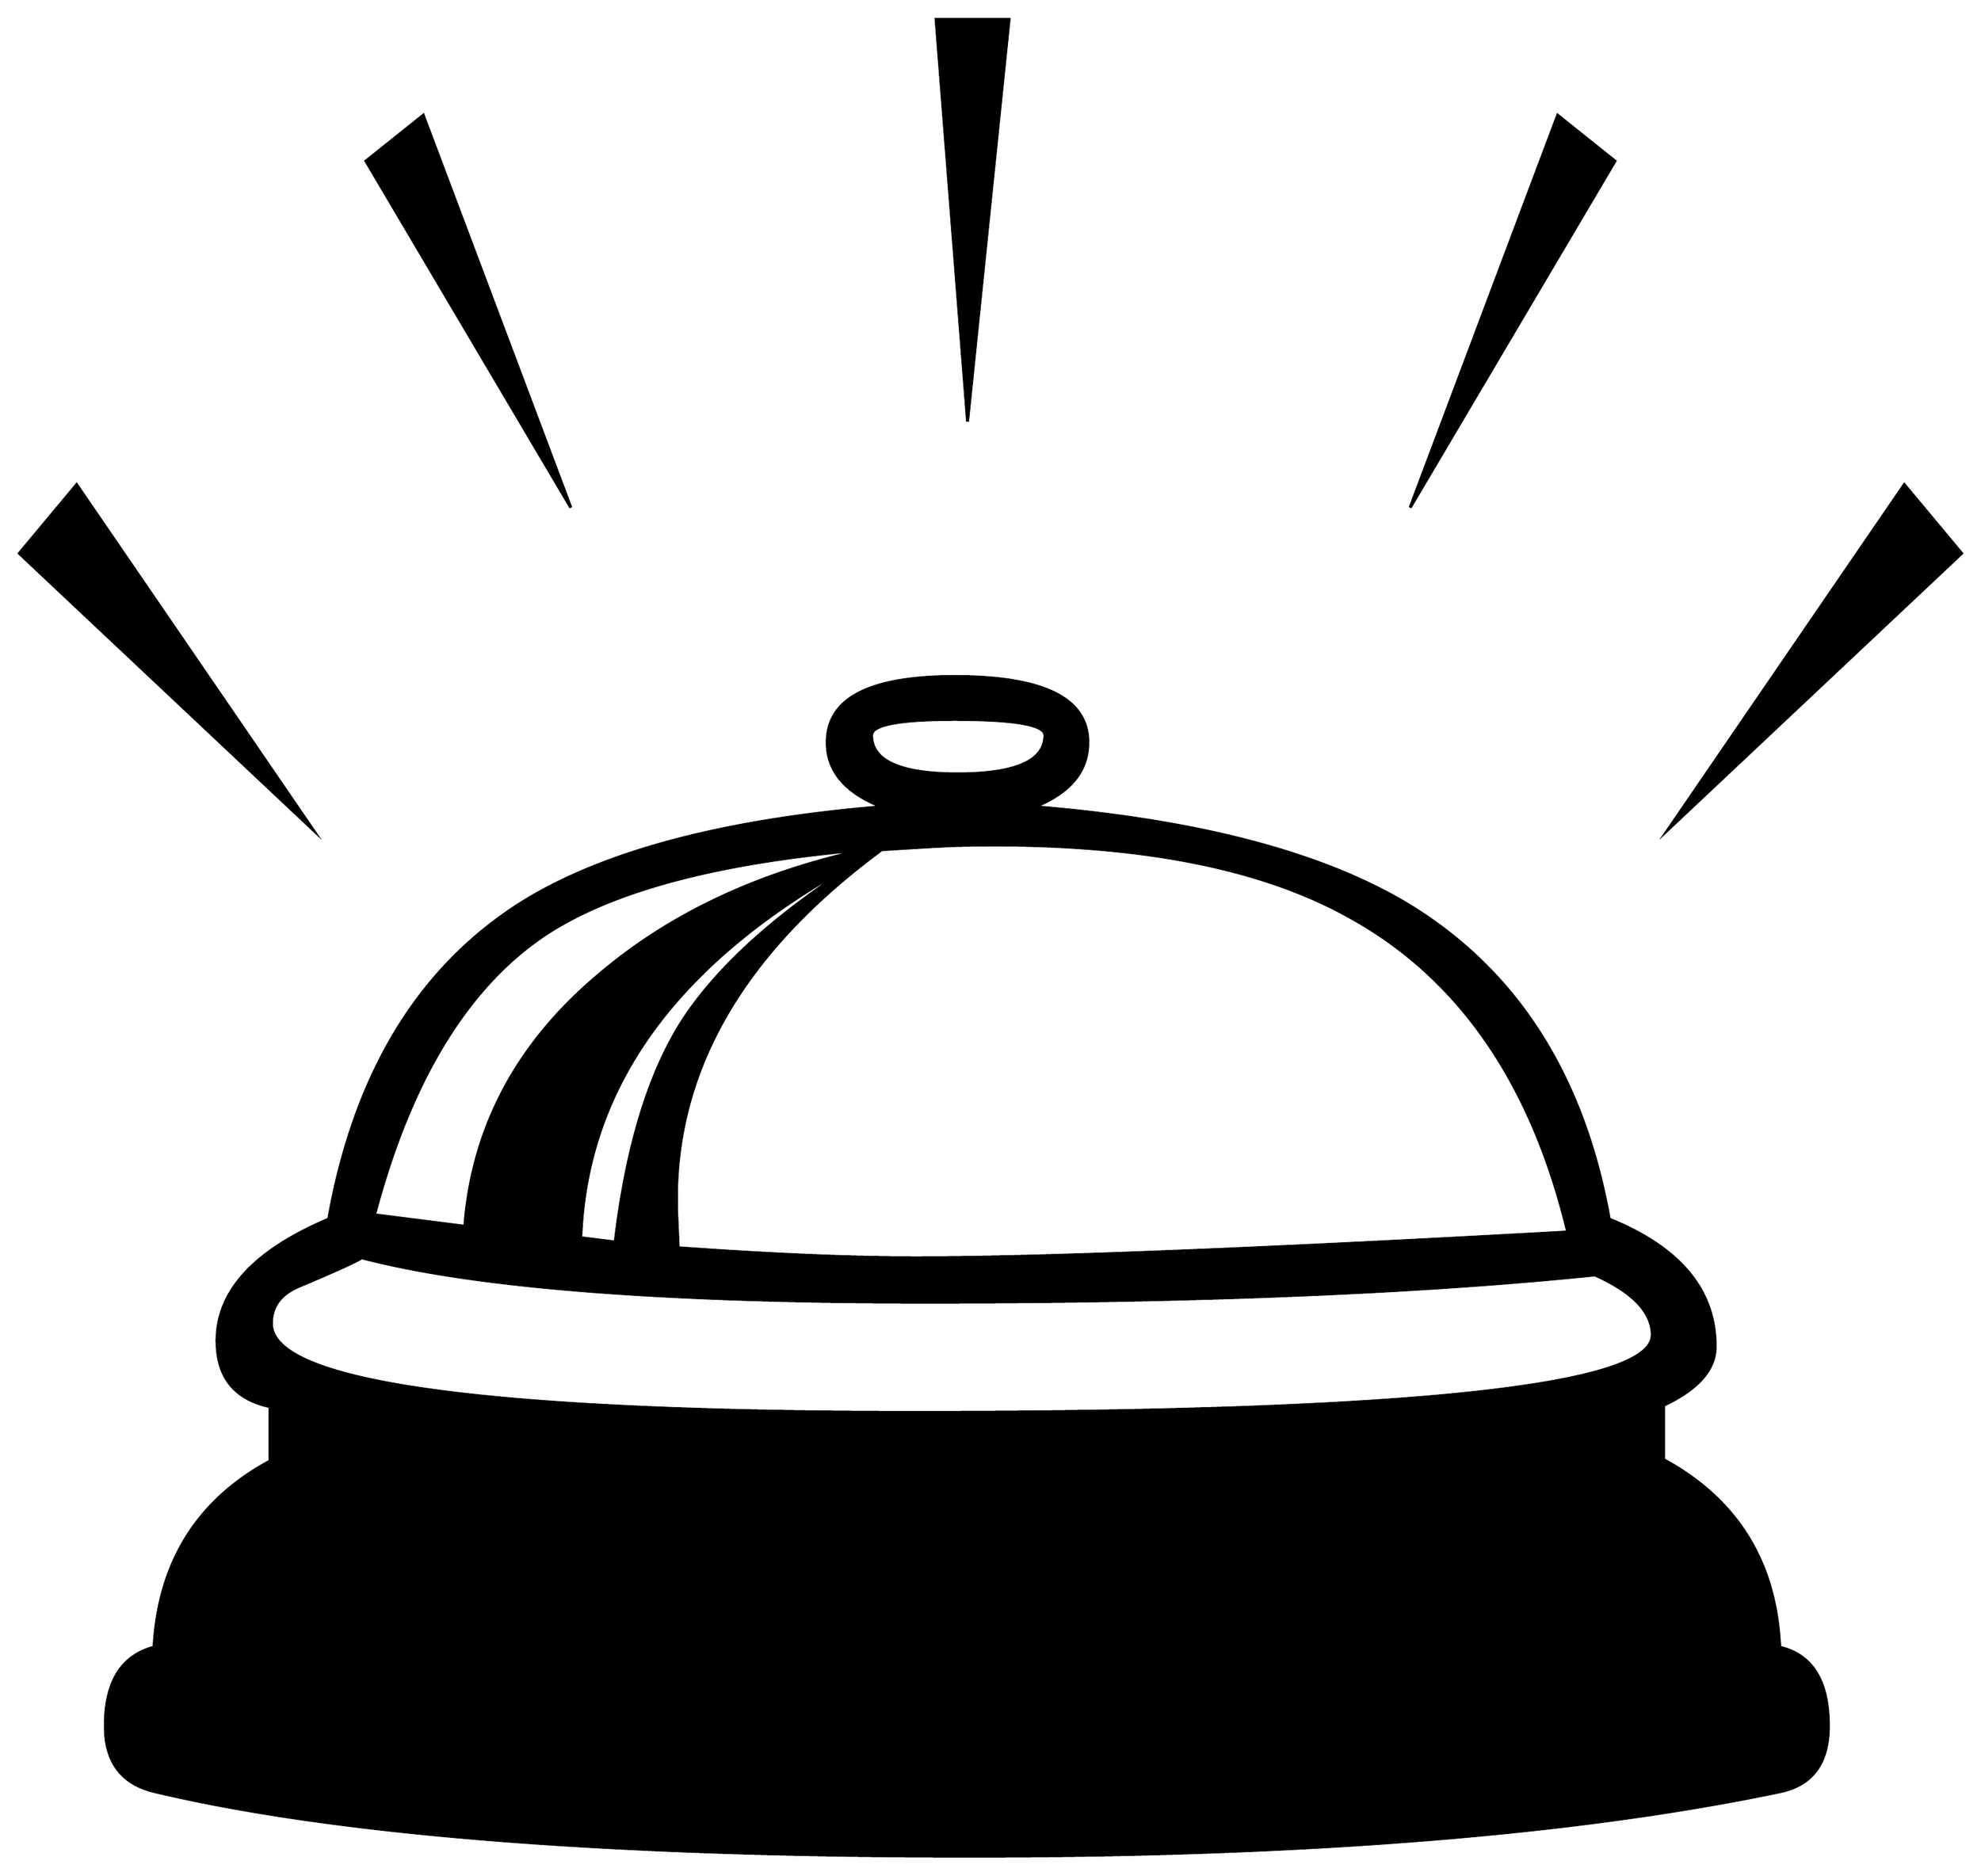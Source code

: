 


\begin{tikzpicture}[y=0.80pt, x=0.80pt, yscale=-1.0, xscale=1.0, inner sep=0pt, outer sep=0pt]
\begin{scope}[shift={(100.0,1689.0)},nonzero rule]
  \path[draw=.,fill=.,line width=1.600pt] (1407.0,-1108.0) --
    (1264.0,-866.0) -- (1367.0,-1140.0) -- (1407.0,-1108.0) --
    cycle(1649.0,-834.0) -- (1444.0,-641.0) -- (1609.0,-882.0)
    -- (1649.0,-834.0) -- cycle(984.0,-1207.0) -- (955.0,-926.0)
    -- (933.0,-1207.0) -- (984.0,-1207.0) -- cycle(678.0,-866.0)
    -- (535.0,-1108.0) -- (575.0,-1140.0) -- (678.0,-866.0) --
    cycle(1556.0,-15.0) .. controls (1556.0,11.0) and
    (1544.667,26.333) .. (1522.0,31.0) .. controls (1378.667,61.0) and
    (1190.333,76.0) .. (957.0,76.0) .. controls (704.333,76.0) and
    (514.667,61.0) .. (388.0,31.0) .. controls (364.667,25.667) and
    (353.0,10.333) .. (353.0,-15.0) .. controls (353.0,-45.667) and
    (364.333,-64.0) .. (387.0,-70.0) .. controls (390.333,-129.333)
    and (417.333,-172.667) .. (468.0,-200.0) -- (468.0,-238.0) ..
    controls (443.333,-243.333) and (431.0,-258.667) .. (431.0,-284.0)
    .. controls (431.0,-318.667) and (457.0,-347.0) ..
    (509.0,-369.0) .. controls (527.0,-470.333) and (571.333,-543.667)
    .. (642.0,-589.0) .. controls (698.667,-625.0) and
    (783.0,-647.667) .. (895.0,-657.0) .. controls (869.667,-667.0)
    and (857.0,-682.0) .. (857.0,-702.0) .. controls
    (857.0,-732.667) and (886.667,-748.0) .. (946.0,-748.0) ..
    controls (1008.0,-748.0) and (1039.0,-732.667) ..
    (1039.0,-702.0) .. controls (1039.0,-682.0) and
    (1026.667,-667.0) .. (1002.0,-657.0) .. controls
    (1115.333,-647.667) and (1202.0,-625.0) .. (1262.0,-589.0) ..
    controls (1338.0,-543.0) and (1385.0,-469.667) ..
    (1403.0,-369.0) .. controls (1452.333,-349.0) and
    (1477.0,-319.333) .. (1477.0,-280.0) .. controls
    (1477.0,-264.0) and (1465.0,-250.333) .. (1441.0,-239.0) --
    (1441.0,-201.0) .. controls (1492.333,-173.0) and
    (1519.333,-129.333) .. (1522.0,-70.0) .. controls (1544.667,-64.667)
    and (1556.0,-46.333) .. (1556.0,-15.0) -- cycle(498.0,-641.0)
    -- (293.0,-834.0) -- (333.0,-882.0) -- (498.0,-641.0) --
    cycle(1009.0,-707.0) .. controls (1009.0,-714.333) and
    (988.0,-718.0) .. (946.0,-718.0) .. controls (907.333,-718.0)
    and (888.0,-714.333) .. (888.0,-707.0) .. controls
    (888.0,-689.0) and (908.0,-680.0) .. (948.0,-680.0) ..
    controls (988.667,-680.0) and (1009.0,-689.0) ..
    (1009.0,-707.0) -- cycle(1374.0,-360.0) .. controls
    (1348.667,-465.333) and (1297.333,-539.0) .. (1220.0,-581.0) ..
    controls (1156.0,-616.333) and (1066.0,-632.667) ..
    (950.0,-630.0) .. controls (944.667,-630.0) and (926.333,-629.0)
    .. (895.0,-627.0) .. controls (795.667,-553.667) and
    (748.0,-468.667) .. (752.0,-372.0) -- (753.0,-349.0) ..
    controls (817.667,-344.333) and (873.0,-342.0) .. (919.0,-342.0)
    .. controls (1006.333,-342.0) and (1158.0,-348.0) ..
    (1374.0,-360.0) -- cycle(881.0,-620.0) .. controls
    (754.333,-552.0) and (689.0,-464.0) .. (685.0,-356.0) --
    (709.0,-353.0) .. controls (717.0,-420.333) and (733.0,-472.333)
    .. (757.0,-509.0) .. controls (781.667,-546.333) and
    (823.0,-583.333) .. (881.0,-620.0) -- cycle(1433.0,-288.0) ..
    controls (1433.0,-304.0) and (1419.667,-318.0) ..
    (1393.0,-330.0) .. controls (1269.667,-317.333) and
    (1114.0,-311.0) .. (926.0,-311.0) .. controls (742.0,-311.0)
    and (610.667,-321.333) .. (532.0,-342.0) .. controls
    (528.0,-339.333) and (513.333,-332.667) .. (488.0,-322.0) ..
    controls (475.333,-316.667) and (469.0,-308.0) .. (469.0,-296.0)
    .. controls (469.0,-254.667) and (619.0,-234.0) ..
    (919.0,-234.0) .. controls (1261.667,-234.0) and
    (1433.0,-252.0) .. (1433.0,-288.0) -- cycle(883.0,-627.0) ..
    controls (780.333,-618.333) and (705.667,-598.333) .. (659.0,-567.0)
    .. controls (605.0,-530.333) and (565.667,-465.333) ..
    (541.0,-372.0) -- (604.0,-364.0) .. controls (609.333,-433.333)
    and (640.667,-492.0) .. (698.0,-540.0) .. controls
    (747.333,-582.0) and (809.0,-611.0) .. (883.0,-627.0) --
    cycle;
\end{scope}

\end{tikzpicture}

